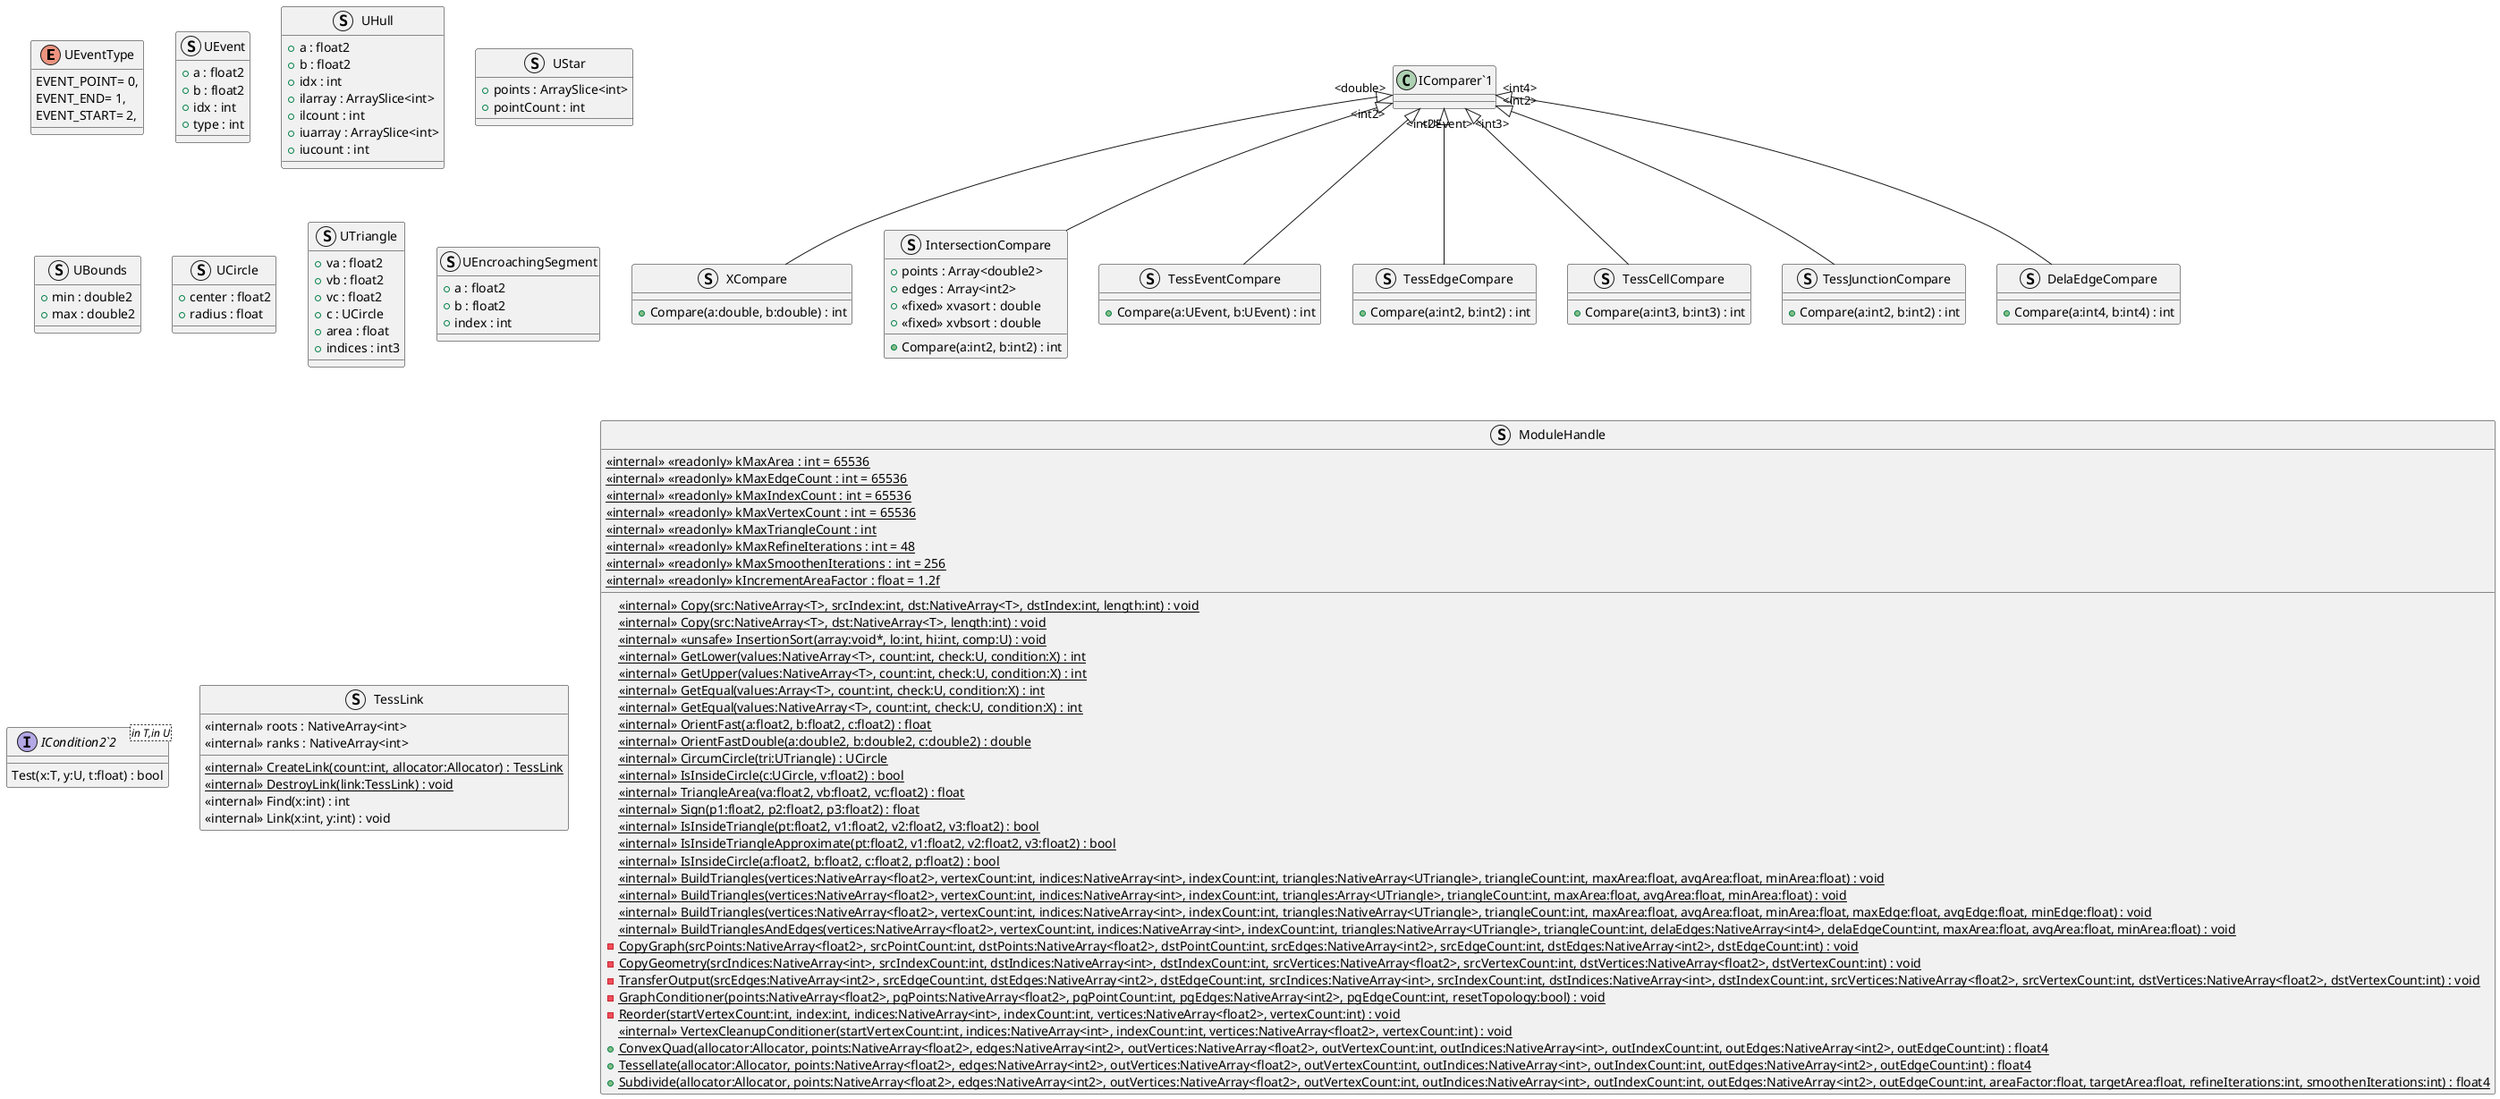 @startuml
enum UEventType {
    EVENT_POINT= 0,
    EVENT_END= 1,
    EVENT_START= 2,
}
struct UEvent {
    + a : float2
    + b : float2
    + idx : int
    + type : int
}
struct UHull {
    + a : float2
    + b : float2
    + idx : int
    + ilarray : ArraySlice<int>
    + ilcount : int
    + iuarray : ArraySlice<int>
    + iucount : int
}
struct UStar {
    + points : ArraySlice<int>
    + pointCount : int
}
struct UBounds {
    + min : double2
    + max : double2
}
struct UCircle {
    + center : float2
    + radius : float
}
struct UTriangle {
    + va : float2
    + vb : float2
    + vc : float2
    + c : UCircle
    + area : float
    + indices : int3
}
struct UEncroachingSegment {
    + a : float2
    + b : float2
    + index : int
}
interface "ICondition2`2"<in T,in U> {
    Test(x:T, y:U, t:float) : bool
}
struct XCompare {
    + Compare(a:double, b:double) : int
}
struct IntersectionCompare {
    + points : Array<double2>
    + edges : Array<int2>
    + <<fixed>> xvasort : double
    + <<fixed>> xvbsort : double
    + Compare(a:int2, b:int2) : int
}
struct TessEventCompare {
    + Compare(a:UEvent, b:UEvent) : int
}
struct TessEdgeCompare {
    + Compare(a:int2, b:int2) : int
}
struct TessCellCompare {
    + Compare(a:int3, b:int3) : int
}
struct TessJunctionCompare {
    + Compare(a:int2, b:int2) : int
}
struct DelaEdgeCompare {
    + Compare(a:int4, b:int4) : int
}
struct TessLink {
    <<internal>> roots : NativeArray<int>
    <<internal>> ranks : NativeArray<int>
    <<internal>> {static} CreateLink(count:int, allocator:Allocator) : TessLink
    <<internal>> {static} DestroyLink(link:TessLink) : void
    <<internal>> Find(x:int) : int
    <<internal>> Link(x:int, y:int) : void
}
struct ModuleHandle {
    <<internal>> {static} <<readonly>> kMaxArea : int = 65536
    <<internal>> {static} <<readonly>> kMaxEdgeCount : int = 65536
    <<internal>> {static} <<readonly>> kMaxIndexCount : int = 65536
    <<internal>> {static} <<readonly>> kMaxVertexCount : int = 65536
    <<internal>> {static} <<readonly>> kMaxTriangleCount : int
    <<internal>> {static} <<readonly>> kMaxRefineIterations : int = 48
    <<internal>> {static} <<readonly>> kMaxSmoothenIterations : int = 256
    <<internal>> {static} <<readonly>> kIncrementAreaFactor : float = 1.2f
    <<internal>> {static} Copy(src:NativeArray<T>, srcIndex:int, dst:NativeArray<T>, dstIndex:int, length:int) : void
    <<internal>> {static} Copy(src:NativeArray<T>, dst:NativeArray<T>, length:int) : void
    <<internal>> {static} <<unsafe>> InsertionSort(array:void*, lo:int, hi:int, comp:U) : void
    <<internal>> {static} GetLower(values:NativeArray<T>, count:int, check:U, condition:X) : int
    <<internal>> {static} GetUpper(values:NativeArray<T>, count:int, check:U, condition:X) : int
    <<internal>> {static} GetEqual(values:Array<T>, count:int, check:U, condition:X) : int
    <<internal>> {static} GetEqual(values:NativeArray<T>, count:int, check:U, condition:X) : int
    <<internal>> {static} OrientFast(a:float2, b:float2, c:float2) : float
    <<internal>> {static} OrientFastDouble(a:double2, b:double2, c:double2) : double
    <<internal>> {static} CircumCircle(tri:UTriangle) : UCircle
    <<internal>> {static} IsInsideCircle(c:UCircle, v:float2) : bool
    <<internal>> {static} TriangleArea(va:float2, vb:float2, vc:float2) : float
    <<internal>> {static} Sign(p1:float2, p2:float2, p3:float2) : float
    <<internal>> {static} IsInsideTriangle(pt:float2, v1:float2, v2:float2, v3:float2) : bool
    <<internal>> {static} IsInsideTriangleApproximate(pt:float2, v1:float2, v2:float2, v3:float2) : bool
    <<internal>> {static} IsInsideCircle(a:float2, b:float2, c:float2, p:float2) : bool
    <<internal>> {static} BuildTriangles(vertices:NativeArray<float2>, vertexCount:int, indices:NativeArray<int>, indexCount:int, triangles:NativeArray<UTriangle>, triangleCount:int, maxArea:float, avgArea:float, minArea:float) : void
    <<internal>> {static} BuildTriangles(vertices:NativeArray<float2>, vertexCount:int, indices:NativeArray<int>, indexCount:int, triangles:Array<UTriangle>, triangleCount:int, maxArea:float, avgArea:float, minArea:float) : void
    <<internal>> {static} BuildTriangles(vertices:NativeArray<float2>, vertexCount:int, indices:NativeArray<int>, indexCount:int, triangles:NativeArray<UTriangle>, triangleCount:int, maxArea:float, avgArea:float, minArea:float, maxEdge:float, avgEdge:float, minEdge:float) : void
    <<internal>> {static} BuildTrianglesAndEdges(vertices:NativeArray<float2>, vertexCount:int, indices:NativeArray<int>, indexCount:int, triangles:NativeArray<UTriangle>, triangleCount:int, delaEdges:NativeArray<int4>, delaEdgeCount:int, maxArea:float, avgArea:float, minArea:float) : void
    {static} - CopyGraph(srcPoints:NativeArray<float2>, srcPointCount:int, dstPoints:NativeArray<float2>, dstPointCount:int, srcEdges:NativeArray<int2>, srcEdgeCount:int, dstEdges:NativeArray<int2>, dstEdgeCount:int) : void
    {static} - CopyGeometry(srcIndices:NativeArray<int>, srcIndexCount:int, dstIndices:NativeArray<int>, dstIndexCount:int, srcVertices:NativeArray<float2>, srcVertexCount:int, dstVertices:NativeArray<float2>, dstVertexCount:int) : void
    {static} - TransferOutput(srcEdges:NativeArray<int2>, srcEdgeCount:int, dstEdges:NativeArray<int2>, dstEdgeCount:int, srcIndices:NativeArray<int>, srcIndexCount:int, dstIndices:NativeArray<int>, dstIndexCount:int, srcVertices:NativeArray<float2>, srcVertexCount:int, dstVertices:NativeArray<float2>, dstVertexCount:int) : void
    {static} - GraphConditioner(points:NativeArray<float2>, pgPoints:NativeArray<float2>, pgPointCount:int, pgEdges:NativeArray<int2>, pgEdgeCount:int, resetTopology:bool) : void
    {static} - Reorder(startVertexCount:int, index:int, indices:NativeArray<int>, indexCount:int, vertices:NativeArray<float2>, vertexCount:int) : void
    <<internal>> {static} VertexCleanupConditioner(startVertexCount:int, indices:NativeArray<int>, indexCount:int, vertices:NativeArray<float2>, vertexCount:int) : void
    + {static} ConvexQuad(allocator:Allocator, points:NativeArray<float2>, edges:NativeArray<int2>, outVertices:NativeArray<float2>, outVertexCount:int, outIndices:NativeArray<int>, outIndexCount:int, outEdges:NativeArray<int2>, outEdgeCount:int) : float4
    + {static} Tessellate(allocator:Allocator, points:NativeArray<float2>, edges:NativeArray<int2>, outVertices:NativeArray<float2>, outVertexCount:int, outIndices:NativeArray<int>, outIndexCount:int, outEdges:NativeArray<int2>, outEdgeCount:int) : float4
    + {static} Subdivide(allocator:Allocator, points:NativeArray<float2>, edges:NativeArray<int2>, outVertices:NativeArray<float2>, outVertexCount:int, outIndices:NativeArray<int>, outIndexCount:int, outEdges:NativeArray<int2>, outEdgeCount:int, areaFactor:float, targetArea:float, refineIterations:int, smoothenIterations:int) : float4
}
"IComparer`1" "<double>" <|-- XCompare
"IComparer`1" "<int2>" <|-- IntersectionCompare
"IComparer`1" "<UEvent>" <|-- TessEventCompare
"IComparer`1" "<int2>" <|-- TessEdgeCompare
"IComparer`1" "<int3>" <|-- TessCellCompare
"IComparer`1" "<int2>" <|-- TessJunctionCompare
"IComparer`1" "<int4>" <|-- DelaEdgeCompare
@enduml
